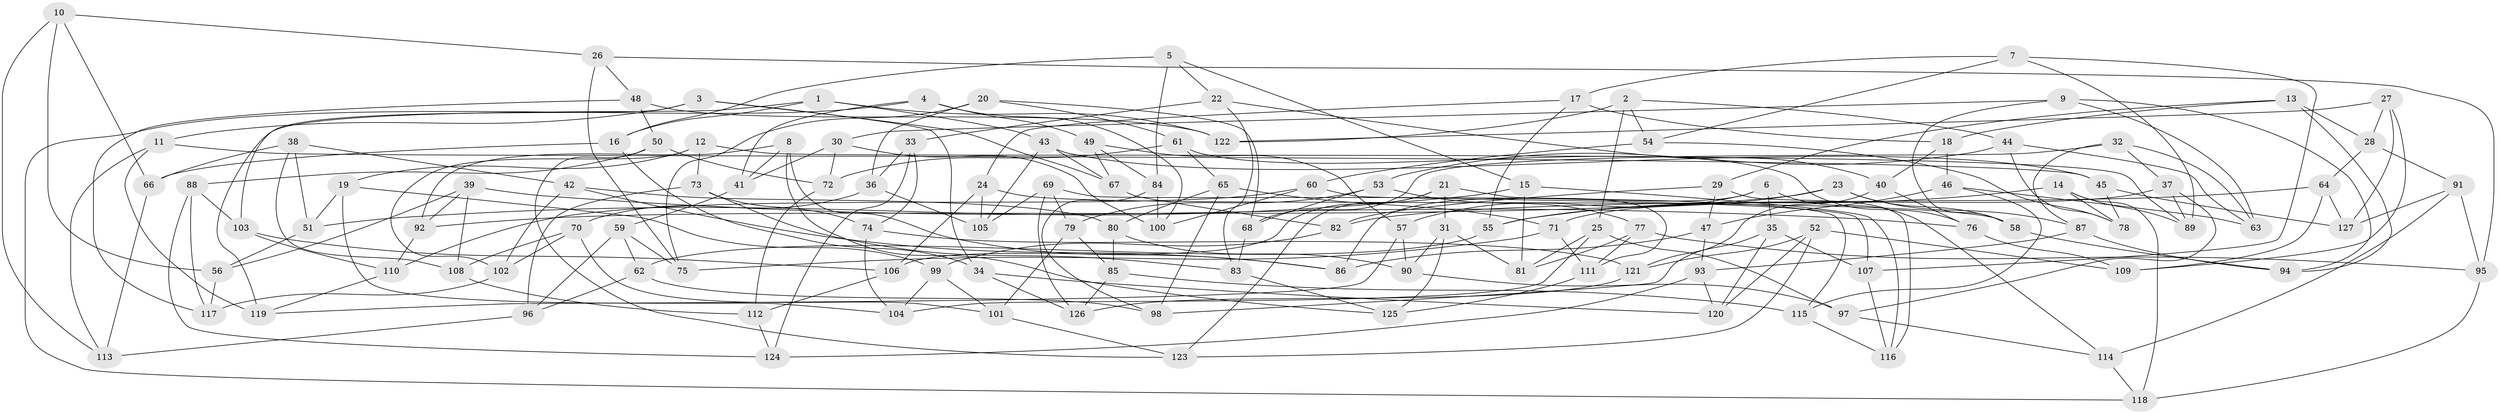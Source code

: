// Generated by graph-tools (version 1.1) at 2025/11/02/27/25 16:11:48]
// undirected, 127 vertices, 254 edges
graph export_dot {
graph [start="1"]
  node [color=gray90,style=filled];
  1;
  2;
  3;
  4;
  5;
  6;
  7;
  8;
  9;
  10;
  11;
  12;
  13;
  14;
  15;
  16;
  17;
  18;
  19;
  20;
  21;
  22;
  23;
  24;
  25;
  26;
  27;
  28;
  29;
  30;
  31;
  32;
  33;
  34;
  35;
  36;
  37;
  38;
  39;
  40;
  41;
  42;
  43;
  44;
  45;
  46;
  47;
  48;
  49;
  50;
  51;
  52;
  53;
  54;
  55;
  56;
  57;
  58;
  59;
  60;
  61;
  62;
  63;
  64;
  65;
  66;
  67;
  68;
  69;
  70;
  71;
  72;
  73;
  74;
  75;
  76;
  77;
  78;
  79;
  80;
  81;
  82;
  83;
  84;
  85;
  86;
  87;
  88;
  89;
  90;
  91;
  92;
  93;
  94;
  95;
  96;
  97;
  98;
  99;
  100;
  101;
  102;
  103;
  104;
  105;
  106;
  107;
  108;
  109;
  110;
  111;
  112;
  113;
  114;
  115;
  116;
  117;
  118;
  119;
  120;
  121;
  122;
  123;
  124;
  125;
  126;
  127;
  1 -- 119;
  1 -- 16;
  1 -- 43;
  1 -- 122;
  2 -- 44;
  2 -- 122;
  2 -- 54;
  2 -- 25;
  3 -- 11;
  3 -- 67;
  3 -- 103;
  3 -- 34;
  4 -- 118;
  4 -- 100;
  4 -- 41;
  4 -- 49;
  5 -- 84;
  5 -- 15;
  5 -- 16;
  5 -- 22;
  6 -- 86;
  6 -- 114;
  6 -- 35;
  6 -- 57;
  7 -- 54;
  7 -- 107;
  7 -- 17;
  7 -- 89;
  8 -- 125;
  8 -- 92;
  8 -- 86;
  8 -- 41;
  9 -- 63;
  9 -- 94;
  9 -- 30;
  9 -- 58;
  10 -- 26;
  10 -- 56;
  10 -- 66;
  10 -- 113;
  11 -- 45;
  11 -- 119;
  11 -- 113;
  12 -- 102;
  12 -- 89;
  12 -- 73;
  12 -- 19;
  13 -- 28;
  13 -- 29;
  13 -- 94;
  13 -- 18;
  14 -- 55;
  14 -- 118;
  14 -- 89;
  14 -- 78;
  15 -- 81;
  15 -- 116;
  15 -- 51;
  16 -- 66;
  16 -- 34;
  17 -- 24;
  17 -- 55;
  17 -- 18;
  18 -- 46;
  18 -- 40;
  19 -- 99;
  19 -- 51;
  19 -- 104;
  20 -- 36;
  20 -- 68;
  20 -- 75;
  20 -- 61;
  21 -- 111;
  21 -- 123;
  21 -- 31;
  21 -- 106;
  22 -- 33;
  22 -- 83;
  22 -- 40;
  23 -- 55;
  23 -- 92;
  23 -- 58;
  23 -- 87;
  24 -- 106;
  24 -- 58;
  24 -- 105;
  25 -- 104;
  25 -- 97;
  25 -- 81;
  26 -- 48;
  26 -- 75;
  26 -- 95;
  27 -- 122;
  27 -- 109;
  27 -- 127;
  27 -- 28;
  28 -- 64;
  28 -- 91;
  29 -- 116;
  29 -- 47;
  29 -- 82;
  30 -- 72;
  30 -- 100;
  30 -- 41;
  31 -- 125;
  31 -- 90;
  31 -- 81;
  32 -- 87;
  32 -- 37;
  32 -- 63;
  32 -- 68;
  33 -- 36;
  33 -- 74;
  33 -- 124;
  34 -- 126;
  34 -- 120;
  35 -- 98;
  35 -- 107;
  35 -- 120;
  36 -- 105;
  36 -- 70;
  37 -- 71;
  37 -- 89;
  37 -- 97;
  38 -- 108;
  38 -- 42;
  38 -- 51;
  38 -- 66;
  39 -- 108;
  39 -- 76;
  39 -- 92;
  39 -- 56;
  40 -- 121;
  40 -- 76;
  41 -- 59;
  42 -- 86;
  42 -- 102;
  42 -- 80;
  43 -- 105;
  43 -- 67;
  43 -- 45;
  44 -- 53;
  44 -- 78;
  44 -- 63;
  45 -- 127;
  45 -- 78;
  46 -- 47;
  46 -- 63;
  46 -- 115;
  47 -- 93;
  47 -- 86;
  48 -- 117;
  48 -- 50;
  48 -- 122;
  49 -- 57;
  49 -- 84;
  49 -- 67;
  50 -- 123;
  50 -- 88;
  50 -- 72;
  51 -- 56;
  52 -- 120;
  52 -- 109;
  52 -- 121;
  52 -- 123;
  53 -- 79;
  53 -- 77;
  53 -- 68;
  54 -- 78;
  54 -- 60;
  55 -- 62;
  56 -- 117;
  57 -- 119;
  57 -- 90;
  58 -- 94;
  59 -- 62;
  59 -- 96;
  59 -- 75;
  60 -- 100;
  60 -- 107;
  60 -- 110;
  61 -- 76;
  61 -- 65;
  61 -- 72;
  62 -- 96;
  62 -- 98;
  64 -- 109;
  64 -- 82;
  64 -- 127;
  65 -- 71;
  65 -- 98;
  65 -- 80;
  66 -- 113;
  67 -- 82;
  68 -- 83;
  69 -- 79;
  69 -- 126;
  69 -- 105;
  69 -- 115;
  70 -- 108;
  70 -- 102;
  70 -- 101;
  71 -- 111;
  71 -- 75;
  72 -- 112;
  73 -- 83;
  73 -- 96;
  73 -- 74;
  74 -- 121;
  74 -- 104;
  76 -- 109;
  77 -- 111;
  77 -- 95;
  77 -- 81;
  79 -- 101;
  79 -- 85;
  80 -- 90;
  80 -- 85;
  82 -- 99;
  83 -- 125;
  84 -- 100;
  84 -- 98;
  85 -- 126;
  85 -- 115;
  87 -- 94;
  87 -- 93;
  88 -- 103;
  88 -- 124;
  88 -- 117;
  90 -- 97;
  91 -- 95;
  91 -- 114;
  91 -- 127;
  92 -- 110;
  93 -- 120;
  93 -- 124;
  95 -- 118;
  96 -- 113;
  97 -- 114;
  99 -- 101;
  99 -- 104;
  101 -- 123;
  102 -- 117;
  103 -- 106;
  103 -- 110;
  106 -- 112;
  107 -- 116;
  108 -- 112;
  110 -- 119;
  111 -- 125;
  112 -- 124;
  114 -- 118;
  115 -- 116;
  121 -- 126;
}
